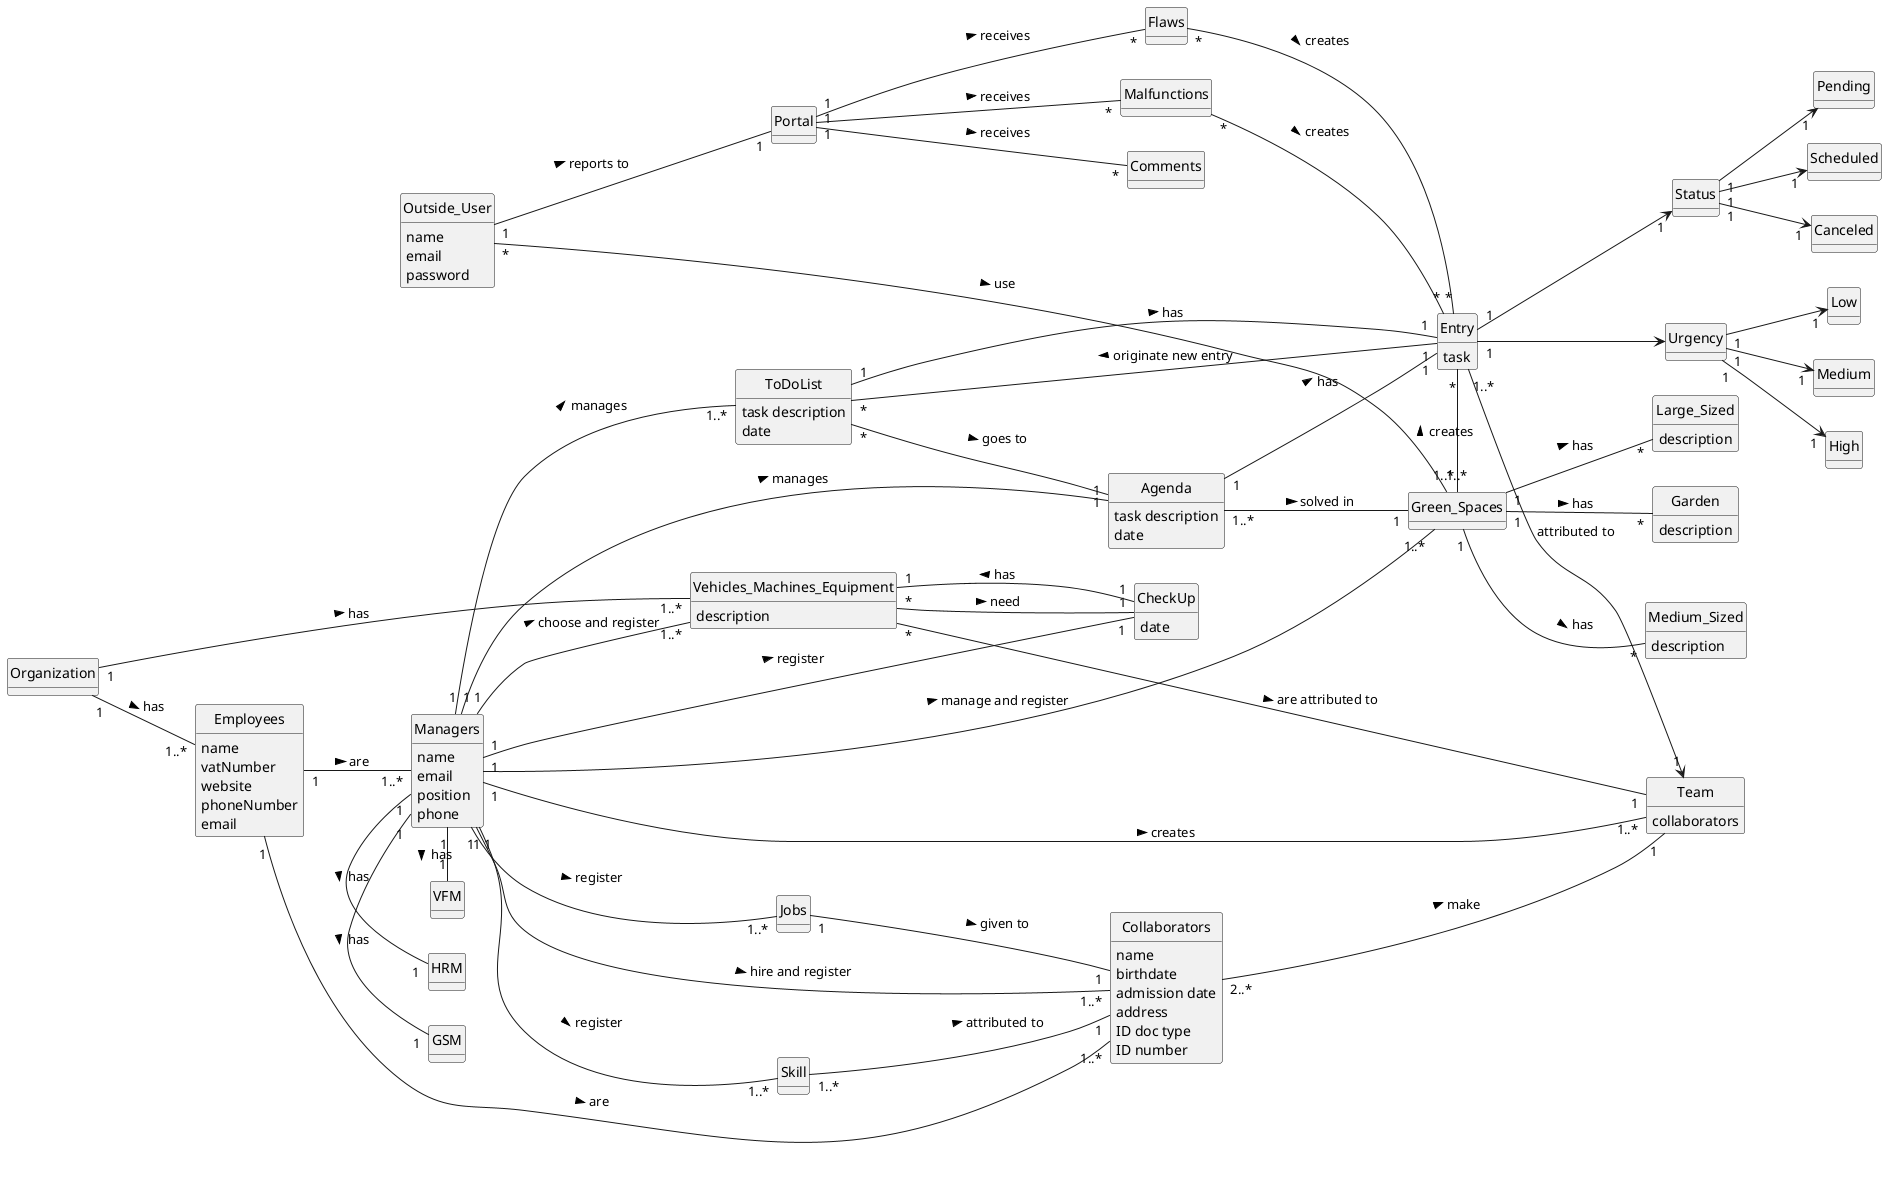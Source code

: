 @startuml
skinparam monochrome true
skinparam packageStyle rectangle
skinparam shadowing false
skinparam classAttributeIconSize 2
hide circle
hide methods
left to right direction

class Entry {
    task
}
class Urgency{}
class Status{}
class Low{}
class Medium{}
class High{}
class Pending{}
class Scheduled{}
class Canceled{}

class Outside_User {
    name
    email
    password
}
class Portal {}
class Malfunctions {}
class Flaws {}
class Comments {}
class Agenda {
    task description
    date
}
class Garden {
    description
}
class Medium_Sized {
    description
}
class Large_Sized {
    description
}
class Vehicles_Machines_Equipment {
    description
}
class VFM {}
class HRM {}
class GSM {}
class Green_Spaces {}
class Team {
    collaborators
}
class Collaborators {
    name
    birthdate
    admission date
    address
    contact info (mobile and email)
    ID doc type
    ID number
}
class Employees {
    name
    vatNumber
    website
    phoneNumber
    email
}
class ToDoList {
    task description
    date
}
class Managers {
    name
    email
    position
    phone
}
class Organization {}
class CheckUp {
    date
}
class Skill {}
class Jobs {}

Organization "1" -down- "1..*" Employees : has >
Organization "1" -down- "1..*" Vehicles_Machines_Equipment: has >
Employees "1" -- "1..*" Collaborators: are >
Employees "1" -- "1..*" Managers : are >
Managers "1" -right- "1" GSM: has >
Managers "1" -right- "1" HRM: has >
Managers "1" -right- "1" VFM: has >
Managers "1" -down- "1..*" Team: creates >
Managers "1" -down- "1..*" Green_Spaces: manage and register >
Managers "1" -- "1..*" Collaborators: hire and register >
Managers "1" -- "1..*" Vehicles_Machines_Equipment: choose and register >
Managers "1" -- "1..*" Skill: register >
Managers "1" -- "1..*" Jobs: register >
Managers "1" -down- "1" Agenda: manages >
Managers "1" -down- "1..*" ToDoList: manages >
Skill "1..*" -- "1" Collaborators: attributed to >
Jobs "1" -- "1" Collaborators: given to >
Vehicles_Machines_Equipment "*" -- "1" Team: are attributed to >
Vehicles_Machines_Equipment "*" -- "1" CheckUp: need >
Entry "1" -left- "*" ToDoList: originate new entry >
Entry "1..*" --> "1" Team : attributed to
Green_Spaces "1" -- "*" Garden: has >
Green_Spaces "1" -- "*" Medium_Sized: has >
Green_Spaces "1" -- "*" Large_Sized: has >
Green_Spaces "1..*" -left- "*" Entry : creates >
Collaborators "2..*"-- "1" Team : make >
ToDoList "1" -- "1" Entry : has >
Agenda "1" -- "1" Entry : has >
Agenda "1..*" -- "1" Green_Spaces: solved in >
ToDoList "*" -- "1" Agenda : goes to >
Portal "1" -- "*" Malfunctions: receives >
Portal "1" -- "*" Flaws: receives >
Portal "1" -- "*" Comments: receives >
Outside_User "1" -- "1" Portal : reports to >
Outside_User "*" -- "1..*" Green_Spaces: use >
Malfunctions "*" -- "*" Entry: creates >
Flaws "*" -- "*" Entry : creates >
Managers "1" -- "1" CheckUp: register >
CheckUp "1" -- "1" Vehicles_Machines_Equipment: has >
Entry "1" --> Urgency
Urgency "1" --> "1" Low
Urgency "1" --> "1" Medium
Urgency "1" --> "1" High
Entry "1" --> "1" Status
Status "1" --> "1" Pending
Status "1" --> "1" Scheduled
Status "1" --> "1" Canceled

@enduml
